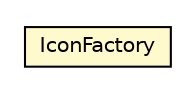 #!/usr/local/bin/dot
#
# Class diagram 
# Generated by UMLGraph version R5_6-24-gf6e263 (http://www.umlgraph.org/)
#

digraph G {
	edge [fontname="Helvetica",fontsize=10,labelfontname="Helvetica",labelfontsize=10];
	node [fontname="Helvetica",fontsize=10,shape=plaintext];
	nodesep=0.25;
	ranksep=0.5;
	// org.universAAL.ui.handler.gui.swing.model.IconFactory
	c4697778 [label=<<table title="org.universAAL.ui.handler.gui.swing.model.IconFactory" border="0" cellborder="1" cellspacing="0" cellpadding="2" port="p" bgcolor="lemonChiffon" href="./IconFactory.html">
		<tr><td><table border="0" cellspacing="0" cellpadding="1">
<tr><td align="center" balign="center"> IconFactory </td></tr>
		</table></td></tr>
		</table>>, URL="./IconFactory.html", fontname="Helvetica", fontcolor="black", fontsize=10.0];
}

